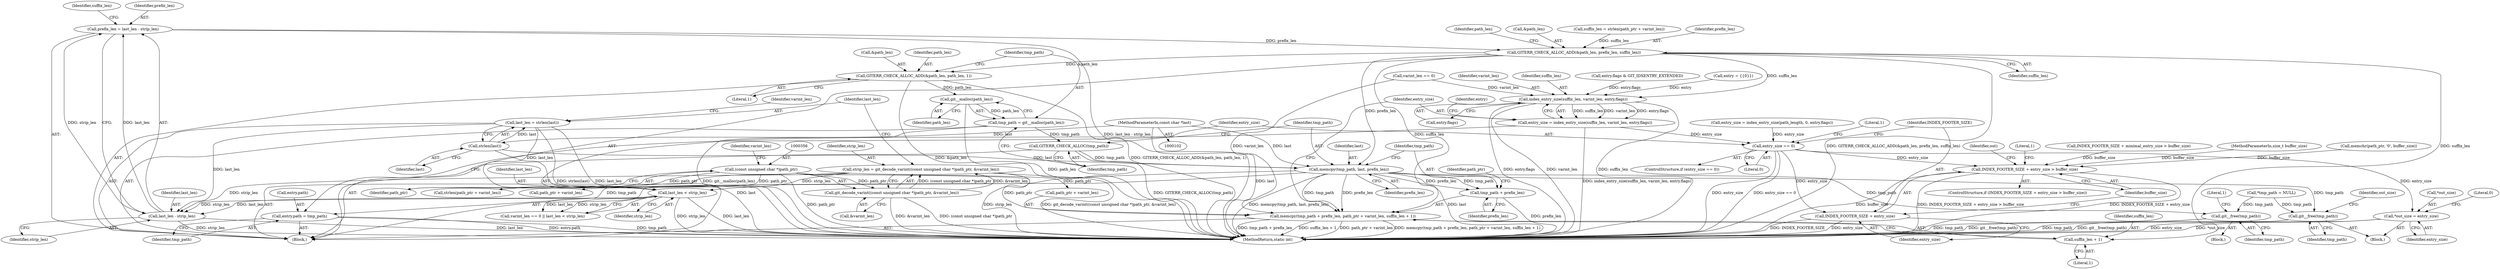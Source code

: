 digraph "0_libgit2_3207ddb0103543da8ad2139ec6539f590f9900c1@integer" {
"1000375" [label="(Call,prefix_len = last_len - strip_len)"];
"1000377" [label="(Call,last_len - strip_len)"];
"1000360" [label="(Call,last_len = strlen(last))"];
"1000362" [label="(Call,strlen(last))"];
"1000108" [label="(MethodParameterIn,const char *last)"];
"1000369" [label="(Call,last_len < strip_len)"];
"1000352" [label="(Call,strip_len = git_decode_varint((const unsigned char *)path_ptr, &varint_len))"];
"1000354" [label="(Call,git_decode_varint((const unsigned char *)path_ptr, &varint_len))"];
"1000355" [label="(Call,(const unsigned char *)path_ptr)"];
"1000386" [label="(Call,GITERR_CHECK_ALLOC_ADD(&path_len, prefix_len, suffix_len))"];
"1000391" [label="(Call,GITERR_CHECK_ALLOC_ADD(&path_len, path_len, 1))"];
"1000398" [label="(Call,git__malloc(path_len))"];
"1000396" [label="(Call,tmp_path = git__malloc(path_len))"];
"1000400" [label="(Call,GITERR_CHECK_ALLOC(tmp_path))"];
"1000402" [label="(Call,memcpy(tmp_path, last, prefix_len))"];
"1000406" [label="(Call,memcpy(tmp_path + prefix_len, path_ptr + varint_len, suffix_len + 1))"];
"1000407" [label="(Call,tmp_path + prefix_len)"];
"1000424" [label="(Call,entry.path = tmp_path)"];
"1000454" [label="(Call,git__free(tmp_path))"];
"1000459" [label="(Call,git__free(tmp_path))"];
"1000413" [label="(Call,suffix_len + 1)"];
"1000418" [label="(Call,index_entry_size(suffix_len, varint_len, entry.flags))"];
"1000416" [label="(Call,entry_size = index_entry_size(suffix_len, varint_len, entry.flags))"];
"1000430" [label="(Call,entry_size == 0)"];
"1000437" [label="(Call,INDEX_FOOTER_SIZE + entry_size > buffer_size)"];
"1000438" [label="(Call,INDEX_FOOTER_SIZE + entry_size)"];
"1000461" [label="(Call,*out_size = entry_size)"];
"1000396" [label="(Call,tmp_path = git__malloc(path_len))"];
"1000404" [label="(Identifier,last)"];
"1000381" [label="(Identifier,suffix_len)"];
"1000354" [label="(Call,git_decode_varint((const unsigned char *)path_ptr, &varint_len))"];
"1000409" [label="(Identifier,prefix_len)"];
"1000363" [label="(Identifier,last)"];
"1000462" [label="(Call,*out_size)"];
"1000386" [label="(Call,GITERR_CHECK_ALLOC_ADD(&path_len, prefix_len, suffix_len))"];
"1000411" [label="(Identifier,path_ptr)"];
"1000370" [label="(Identifier,last_len)"];
"1000439" [label="(Identifier,INDEX_FOOTER_SIZE)"];
"1000458" [label="(Literal,1)"];
"1000378" [label="(Identifier,last_len)"];
"1000394" [label="(Identifier,path_len)"];
"1000413" [label="(Call,suffix_len + 1)"];
"1000345" [label="(Block,)"];
"1000393" [label="(Identifier,path_len)"];
"1000392" [label="(Call,&path_len)"];
"1000455" [label="(Identifier,tmp_path)"];
"1000400" [label="(Call,GITERR_CHECK_ALLOC(tmp_path))"];
"1000424" [label="(Call,entry.path = tmp_path)"];
"1000391" [label="(Call,GITERR_CHECK_ALLOC_ADD(&path_len, path_len, 1))"];
"1000417" [label="(Identifier,entry_size)"];
"1000108" [label="(MethodParameterIn,const char *last)"];
"1000408" [label="(Identifier,tmp_path)"];
"1000405" [label="(Identifier,prefix_len)"];
"1000375" [label="(Call,prefix_len = last_len - strip_len)"];
"1000415" [label="(Literal,1)"];
"1000366" [label="(Call,varint_len == 0)"];
"1000376" [label="(Identifier,prefix_len)"];
"1000431" [label="(Identifier,entry_size)"];
"1000126" [label="(Call,*tmp_path = NULL)"];
"1000463" [label="(Identifier,out_size)"];
"1000430" [label="(Call,entry_size == 0)"];
"1000352" [label="(Call,strip_len = git_decode_varint((const unsigned char *)path_ptr, &varint_len))"];
"1000460" [label="(Identifier,tmp_path)"];
"1000459" [label="(Call,git__free(tmp_path))"];
"1000432" [label="(Literal,0)"];
"1000416" [label="(Call,entry_size = index_entry_size(suffix_len, varint_len, entry.flags))"];
"1000262" [label="(Call,entry.flags & GIT_IDXENTRY_EXTENDED)"];
"1000426" [label="(Identifier,entry)"];
"1000365" [label="(Call,varint_len == 0 || last_len < strip_len)"];
"1000438" [label="(Call,INDEX_FOOTER_SIZE + entry_size)"];
"1000353" [label="(Identifier,strip_len)"];
"1000387" [label="(Call,&path_len)"];
"1000466" [label="(Literal,0)"];
"1000395" [label="(Literal,1)"];
"1000464" [label="(Identifier,entry_size)"];
"1000421" [label="(Call,entry.flags)"];
"1000397" [label="(Identifier,tmp_path)"];
"1000383" [label="(Call,path_ptr + varint_len)"];
"1000357" [label="(Identifier,path_ptr)"];
"1000382" [label="(Call,strlen(path_ptr + varint_len))"];
"1000107" [label="(MethodParameterIn,size_t buffer_size)"];
"1000425" [label="(Call,entry.path)"];
"1000407" [label="(Call,tmp_path + prefix_len)"];
"1000371" [label="(Identifier,strip_len)"];
"1000367" [label="(Identifier,varint_len)"];
"1000414" [label="(Identifier,suffix_len)"];
"1000329" [label="(Call,entry_size = index_entry_size(path_length, 0, entry.flags))"];
"1000437" [label="(Call,INDEX_FOOTER_SIZE + entry_size > buffer_size)"];
"1000360" [label="(Call,last_len = strlen(last))"];
"1000390" [label="(Identifier,suffix_len)"];
"1000403" [label="(Identifier,tmp_path)"];
"1000380" [label="(Call,suffix_len = strlen(path_ptr + varint_len))"];
"1000454" [label="(Call,git__free(tmp_path))"];
"1000361" [label="(Identifier,last_len)"];
"1000109" [label="(Block,)"];
"1000428" [label="(Identifier,tmp_path)"];
"1000399" [label="(Identifier,path_len)"];
"1000369" [label="(Call,last_len < strip_len)"];
"1000115" [label="(Call,entry = {{0}})"];
"1000436" [label="(ControlStructure,if (INDEX_FOOTER_SIZE + entry_size > buffer_size))"];
"1000359" [label="(Identifier,varint_len)"];
"1000440" [label="(Identifier,entry_size)"];
"1000467" [label="(MethodReturn,static int)"];
"1000355" [label="(Call,(const unsigned char *)path_ptr)"];
"1000377" [label="(Call,last_len - strip_len)"];
"1000406" [label="(Call,memcpy(tmp_path + prefix_len, path_ptr + varint_len, suffix_len + 1))"];
"1000401" [label="(Identifier,tmp_path)"];
"1000313" [label="(Call,memchr(path_ptr, '\0', buffer_size))"];
"1000429" [label="(ControlStructure,if (entry_size == 0))"];
"1000448" [label="(Identifier,out)"];
"1000398" [label="(Call,git__malloc(path_len))"];
"1000461" [label="(Call,*out_size = entry_size)"];
"1000420" [label="(Identifier,varint_len)"];
"1000453" [label="(Block,)"];
"1000419" [label="(Identifier,suffix_len)"];
"1000410" [label="(Call,path_ptr + varint_len)"];
"1000444" [label="(Literal,1)"];
"1000130" [label="(Call,INDEX_FOOTER_SIZE + minimal_entry_size > buffer_size)"];
"1000389" [label="(Identifier,prefix_len)"];
"1000402" [label="(Call,memcpy(tmp_path, last, prefix_len))"];
"1000435" [label="(Literal,1)"];
"1000379" [label="(Identifier,strip_len)"];
"1000418" [label="(Call,index_entry_size(suffix_len, varint_len, entry.flags))"];
"1000362" [label="(Call,strlen(last))"];
"1000358" [label="(Call,&varint_len)"];
"1000441" [label="(Identifier,buffer_size)"];
"1000375" -> "1000345"  [label="AST: "];
"1000375" -> "1000377"  [label="CFG: "];
"1000376" -> "1000375"  [label="AST: "];
"1000377" -> "1000375"  [label="AST: "];
"1000381" -> "1000375"  [label="CFG: "];
"1000375" -> "1000467"  [label="DDG: last_len - strip_len"];
"1000377" -> "1000375"  [label="DDG: last_len"];
"1000377" -> "1000375"  [label="DDG: strip_len"];
"1000375" -> "1000386"  [label="DDG: prefix_len"];
"1000377" -> "1000379"  [label="CFG: "];
"1000378" -> "1000377"  [label="AST: "];
"1000379" -> "1000377"  [label="AST: "];
"1000377" -> "1000467"  [label="DDG: strip_len"];
"1000377" -> "1000467"  [label="DDG: last_len"];
"1000360" -> "1000377"  [label="DDG: last_len"];
"1000369" -> "1000377"  [label="DDG: last_len"];
"1000369" -> "1000377"  [label="DDG: strip_len"];
"1000352" -> "1000377"  [label="DDG: strip_len"];
"1000360" -> "1000345"  [label="AST: "];
"1000360" -> "1000362"  [label="CFG: "];
"1000361" -> "1000360"  [label="AST: "];
"1000362" -> "1000360"  [label="AST: "];
"1000367" -> "1000360"  [label="CFG: "];
"1000360" -> "1000467"  [label="DDG: last_len"];
"1000360" -> "1000467"  [label="DDG: strlen(last)"];
"1000362" -> "1000360"  [label="DDG: last"];
"1000360" -> "1000369"  [label="DDG: last_len"];
"1000362" -> "1000363"  [label="CFG: "];
"1000363" -> "1000362"  [label="AST: "];
"1000362" -> "1000467"  [label="DDG: last"];
"1000108" -> "1000362"  [label="DDG: last"];
"1000362" -> "1000402"  [label="DDG: last"];
"1000108" -> "1000102"  [label="AST: "];
"1000108" -> "1000467"  [label="DDG: last"];
"1000108" -> "1000402"  [label="DDG: last"];
"1000369" -> "1000365"  [label="AST: "];
"1000369" -> "1000371"  [label="CFG: "];
"1000370" -> "1000369"  [label="AST: "];
"1000371" -> "1000369"  [label="AST: "];
"1000365" -> "1000369"  [label="CFG: "];
"1000369" -> "1000467"  [label="DDG: last_len"];
"1000369" -> "1000467"  [label="DDG: strip_len"];
"1000369" -> "1000365"  [label="DDG: last_len"];
"1000369" -> "1000365"  [label="DDG: strip_len"];
"1000352" -> "1000369"  [label="DDG: strip_len"];
"1000352" -> "1000345"  [label="AST: "];
"1000352" -> "1000354"  [label="CFG: "];
"1000353" -> "1000352"  [label="AST: "];
"1000354" -> "1000352"  [label="AST: "];
"1000361" -> "1000352"  [label="CFG: "];
"1000352" -> "1000467"  [label="DDG: strip_len"];
"1000352" -> "1000467"  [label="DDG: git_decode_varint((const unsigned char *)path_ptr, &varint_len)"];
"1000354" -> "1000352"  [label="DDG: (const unsigned char *)path_ptr"];
"1000354" -> "1000352"  [label="DDG: &varint_len"];
"1000354" -> "1000358"  [label="CFG: "];
"1000355" -> "1000354"  [label="AST: "];
"1000358" -> "1000354"  [label="AST: "];
"1000354" -> "1000467"  [label="DDG: &varint_len"];
"1000354" -> "1000467"  [label="DDG: (const unsigned char *)path_ptr"];
"1000355" -> "1000354"  [label="DDG: path_ptr"];
"1000355" -> "1000357"  [label="CFG: "];
"1000356" -> "1000355"  [label="AST: "];
"1000357" -> "1000355"  [label="AST: "];
"1000359" -> "1000355"  [label="CFG: "];
"1000355" -> "1000467"  [label="DDG: path_ptr"];
"1000355" -> "1000382"  [label="DDG: path_ptr"];
"1000355" -> "1000383"  [label="DDG: path_ptr"];
"1000355" -> "1000406"  [label="DDG: path_ptr"];
"1000355" -> "1000410"  [label="DDG: path_ptr"];
"1000386" -> "1000345"  [label="AST: "];
"1000386" -> "1000390"  [label="CFG: "];
"1000387" -> "1000386"  [label="AST: "];
"1000389" -> "1000386"  [label="AST: "];
"1000390" -> "1000386"  [label="AST: "];
"1000393" -> "1000386"  [label="CFG: "];
"1000386" -> "1000467"  [label="DDG: GITERR_CHECK_ALLOC_ADD(&path_len, prefix_len, suffix_len)"];
"1000380" -> "1000386"  [label="DDG: suffix_len"];
"1000386" -> "1000391"  [label="DDG: &path_len"];
"1000386" -> "1000402"  [label="DDG: prefix_len"];
"1000386" -> "1000406"  [label="DDG: suffix_len"];
"1000386" -> "1000413"  [label="DDG: suffix_len"];
"1000386" -> "1000418"  [label="DDG: suffix_len"];
"1000391" -> "1000345"  [label="AST: "];
"1000391" -> "1000395"  [label="CFG: "];
"1000392" -> "1000391"  [label="AST: "];
"1000394" -> "1000391"  [label="AST: "];
"1000395" -> "1000391"  [label="AST: "];
"1000397" -> "1000391"  [label="CFG: "];
"1000391" -> "1000467"  [label="DDG: &path_len"];
"1000391" -> "1000467"  [label="DDG: GITERR_CHECK_ALLOC_ADD(&path_len, path_len, 1)"];
"1000391" -> "1000398"  [label="DDG: path_len"];
"1000398" -> "1000396"  [label="AST: "];
"1000398" -> "1000399"  [label="CFG: "];
"1000399" -> "1000398"  [label="AST: "];
"1000396" -> "1000398"  [label="CFG: "];
"1000398" -> "1000467"  [label="DDG: path_len"];
"1000398" -> "1000396"  [label="DDG: path_len"];
"1000396" -> "1000345"  [label="AST: "];
"1000397" -> "1000396"  [label="AST: "];
"1000401" -> "1000396"  [label="CFG: "];
"1000396" -> "1000467"  [label="DDG: git__malloc(path_len)"];
"1000396" -> "1000400"  [label="DDG: tmp_path"];
"1000400" -> "1000345"  [label="AST: "];
"1000400" -> "1000401"  [label="CFG: "];
"1000401" -> "1000400"  [label="AST: "];
"1000403" -> "1000400"  [label="CFG: "];
"1000400" -> "1000467"  [label="DDG: GITERR_CHECK_ALLOC(tmp_path)"];
"1000400" -> "1000402"  [label="DDG: tmp_path"];
"1000402" -> "1000345"  [label="AST: "];
"1000402" -> "1000405"  [label="CFG: "];
"1000403" -> "1000402"  [label="AST: "];
"1000404" -> "1000402"  [label="AST: "];
"1000405" -> "1000402"  [label="AST: "];
"1000408" -> "1000402"  [label="CFG: "];
"1000402" -> "1000467"  [label="DDG: last"];
"1000402" -> "1000467"  [label="DDG: memcpy(tmp_path, last, prefix_len)"];
"1000402" -> "1000406"  [label="DDG: tmp_path"];
"1000402" -> "1000406"  [label="DDG: prefix_len"];
"1000402" -> "1000407"  [label="DDG: tmp_path"];
"1000402" -> "1000407"  [label="DDG: prefix_len"];
"1000402" -> "1000424"  [label="DDG: tmp_path"];
"1000402" -> "1000454"  [label="DDG: tmp_path"];
"1000402" -> "1000459"  [label="DDG: tmp_path"];
"1000406" -> "1000345"  [label="AST: "];
"1000406" -> "1000413"  [label="CFG: "];
"1000407" -> "1000406"  [label="AST: "];
"1000410" -> "1000406"  [label="AST: "];
"1000413" -> "1000406"  [label="AST: "];
"1000417" -> "1000406"  [label="CFG: "];
"1000406" -> "1000467"  [label="DDG: tmp_path + prefix_len"];
"1000406" -> "1000467"  [label="DDG: suffix_len + 1"];
"1000406" -> "1000467"  [label="DDG: path_ptr + varint_len"];
"1000406" -> "1000467"  [label="DDG: memcpy(tmp_path + prefix_len, path_ptr + varint_len, suffix_len + 1)"];
"1000366" -> "1000406"  [label="DDG: varint_len"];
"1000407" -> "1000409"  [label="CFG: "];
"1000408" -> "1000407"  [label="AST: "];
"1000409" -> "1000407"  [label="AST: "];
"1000411" -> "1000407"  [label="CFG: "];
"1000407" -> "1000467"  [label="DDG: prefix_len"];
"1000424" -> "1000345"  [label="AST: "];
"1000424" -> "1000428"  [label="CFG: "];
"1000425" -> "1000424"  [label="AST: "];
"1000428" -> "1000424"  [label="AST: "];
"1000431" -> "1000424"  [label="CFG: "];
"1000424" -> "1000467"  [label="DDG: tmp_path"];
"1000424" -> "1000467"  [label="DDG: entry.path"];
"1000454" -> "1000453"  [label="AST: "];
"1000454" -> "1000455"  [label="CFG: "];
"1000455" -> "1000454"  [label="AST: "];
"1000458" -> "1000454"  [label="CFG: "];
"1000454" -> "1000467"  [label="DDG: tmp_path"];
"1000454" -> "1000467"  [label="DDG: git__free(tmp_path)"];
"1000126" -> "1000454"  [label="DDG: tmp_path"];
"1000459" -> "1000109"  [label="AST: "];
"1000459" -> "1000460"  [label="CFG: "];
"1000460" -> "1000459"  [label="AST: "];
"1000463" -> "1000459"  [label="CFG: "];
"1000459" -> "1000467"  [label="DDG: tmp_path"];
"1000459" -> "1000467"  [label="DDG: git__free(tmp_path)"];
"1000126" -> "1000459"  [label="DDG: tmp_path"];
"1000413" -> "1000415"  [label="CFG: "];
"1000414" -> "1000413"  [label="AST: "];
"1000415" -> "1000413"  [label="AST: "];
"1000418" -> "1000416"  [label="AST: "];
"1000418" -> "1000421"  [label="CFG: "];
"1000419" -> "1000418"  [label="AST: "];
"1000420" -> "1000418"  [label="AST: "];
"1000421" -> "1000418"  [label="AST: "];
"1000416" -> "1000418"  [label="CFG: "];
"1000418" -> "1000467"  [label="DDG: varint_len"];
"1000418" -> "1000467"  [label="DDG: entry.flags"];
"1000418" -> "1000467"  [label="DDG: suffix_len"];
"1000418" -> "1000416"  [label="DDG: suffix_len"];
"1000418" -> "1000416"  [label="DDG: varint_len"];
"1000418" -> "1000416"  [label="DDG: entry.flags"];
"1000366" -> "1000418"  [label="DDG: varint_len"];
"1000262" -> "1000418"  [label="DDG: entry.flags"];
"1000115" -> "1000418"  [label="DDG: entry"];
"1000416" -> "1000345"  [label="AST: "];
"1000417" -> "1000416"  [label="AST: "];
"1000426" -> "1000416"  [label="CFG: "];
"1000416" -> "1000467"  [label="DDG: index_entry_size(suffix_len, varint_len, entry.flags)"];
"1000416" -> "1000430"  [label="DDG: entry_size"];
"1000430" -> "1000429"  [label="AST: "];
"1000430" -> "1000432"  [label="CFG: "];
"1000431" -> "1000430"  [label="AST: "];
"1000432" -> "1000430"  [label="AST: "];
"1000435" -> "1000430"  [label="CFG: "];
"1000439" -> "1000430"  [label="CFG: "];
"1000430" -> "1000467"  [label="DDG: entry_size"];
"1000430" -> "1000467"  [label="DDG: entry_size == 0"];
"1000329" -> "1000430"  [label="DDG: entry_size"];
"1000430" -> "1000437"  [label="DDG: entry_size"];
"1000430" -> "1000438"  [label="DDG: entry_size"];
"1000430" -> "1000461"  [label="DDG: entry_size"];
"1000437" -> "1000436"  [label="AST: "];
"1000437" -> "1000441"  [label="CFG: "];
"1000438" -> "1000437"  [label="AST: "];
"1000441" -> "1000437"  [label="AST: "];
"1000444" -> "1000437"  [label="CFG: "];
"1000448" -> "1000437"  [label="CFG: "];
"1000437" -> "1000467"  [label="DDG: INDEX_FOOTER_SIZE + entry_size > buffer_size"];
"1000437" -> "1000467"  [label="DDG: INDEX_FOOTER_SIZE + entry_size"];
"1000437" -> "1000467"  [label="DDG: buffer_size"];
"1000313" -> "1000437"  [label="DDG: buffer_size"];
"1000130" -> "1000437"  [label="DDG: buffer_size"];
"1000107" -> "1000437"  [label="DDG: buffer_size"];
"1000438" -> "1000440"  [label="CFG: "];
"1000439" -> "1000438"  [label="AST: "];
"1000440" -> "1000438"  [label="AST: "];
"1000441" -> "1000438"  [label="CFG: "];
"1000438" -> "1000467"  [label="DDG: entry_size"];
"1000438" -> "1000467"  [label="DDG: INDEX_FOOTER_SIZE"];
"1000461" -> "1000109"  [label="AST: "];
"1000461" -> "1000464"  [label="CFG: "];
"1000462" -> "1000461"  [label="AST: "];
"1000464" -> "1000461"  [label="AST: "];
"1000466" -> "1000461"  [label="CFG: "];
"1000461" -> "1000467"  [label="DDG: entry_size"];
"1000461" -> "1000467"  [label="DDG: *out_size"];
}

